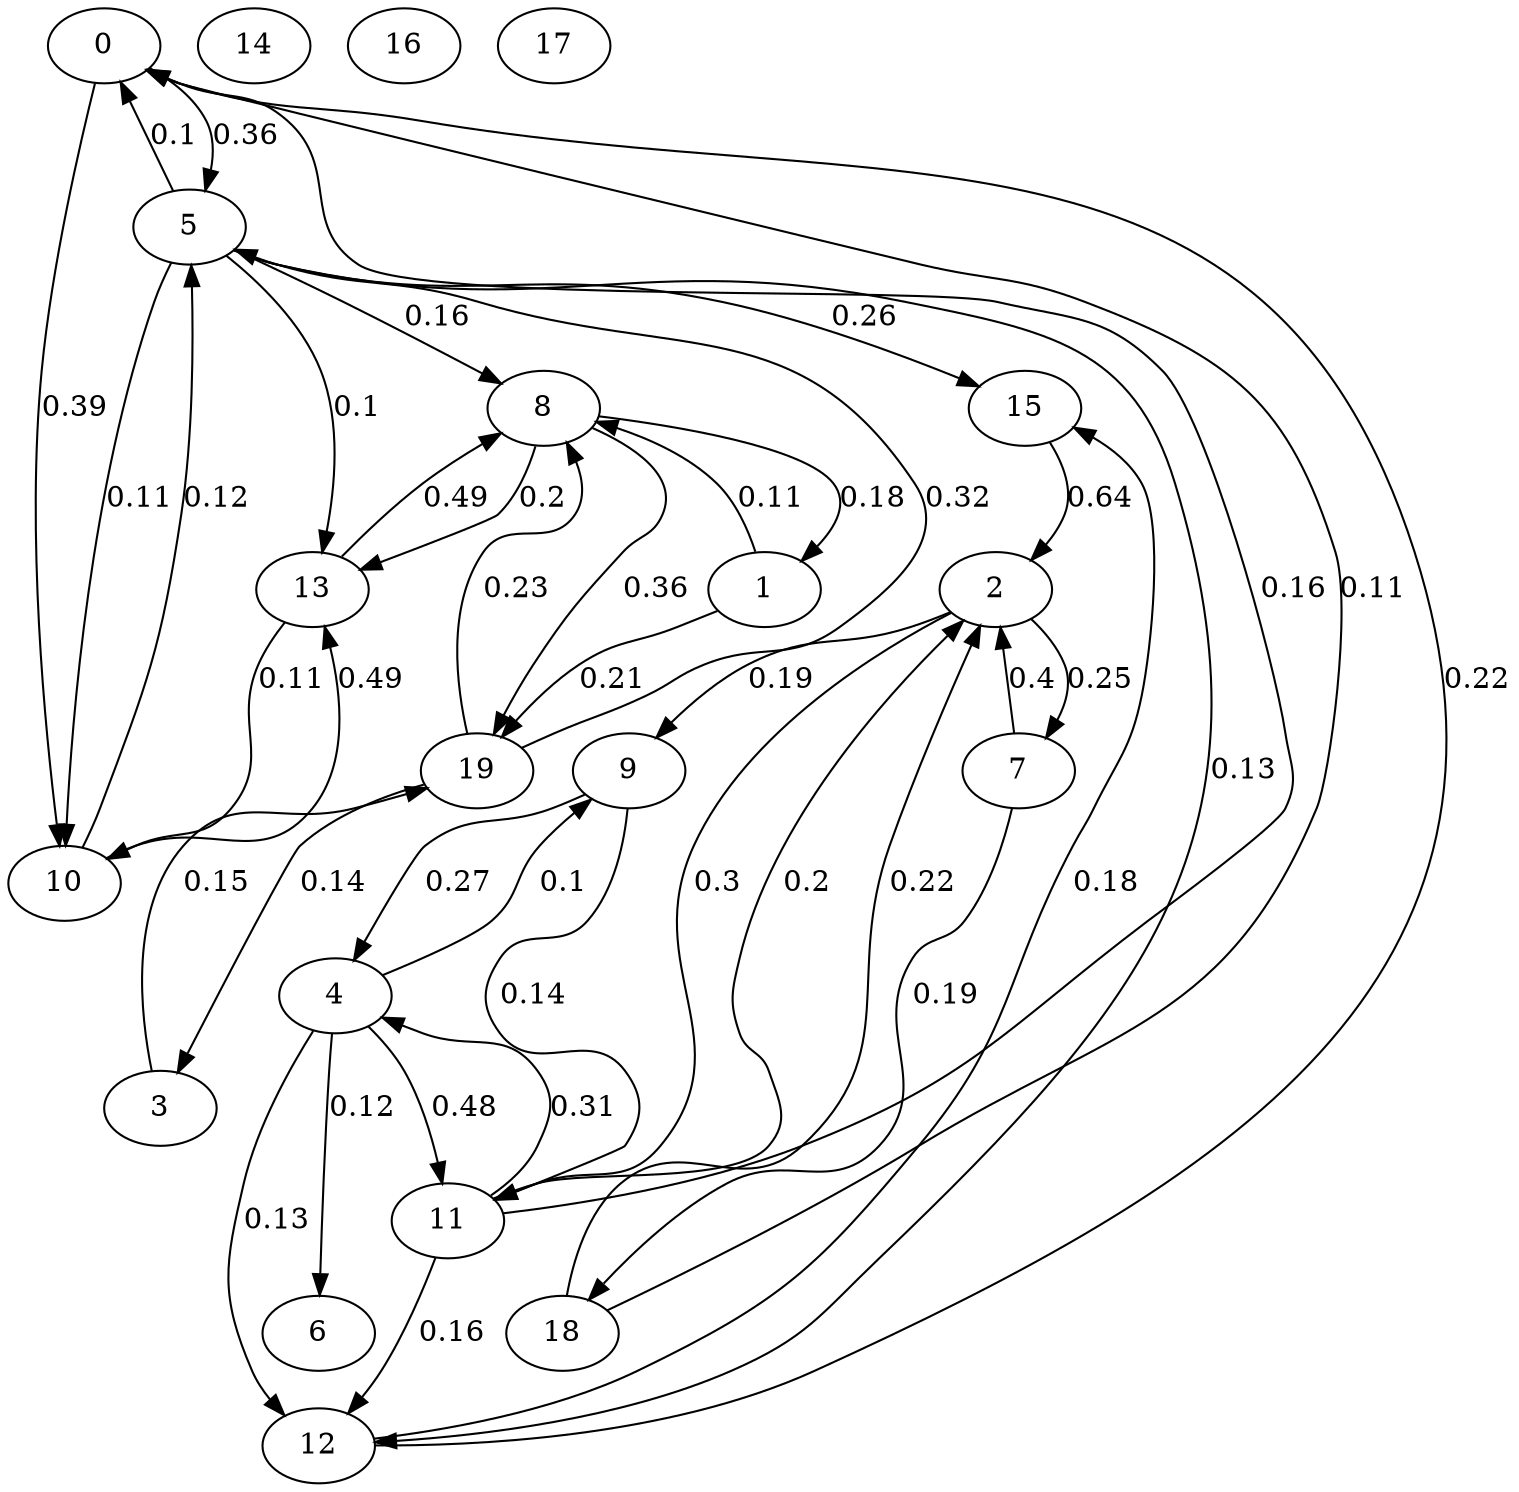 digraph  {
0;
1;
2;
3;
4;
5;
6;
7;
8;
9;
10;
11;
12;
13;
14;
15;
16;
17;
18;
19;
5;
0;
11;
12;
18;
8;
1;
7;
2;
15;
19;
3;
9;
4;
10;
6;
13;
5 -> 0  [key=0, label="0.1", weight="0.1"];
5 -> 8  [key=0, label="0.16", weight="0.16"];
5 -> 10  [key=0, label="0.11", weight="0.11"];
5 -> 12  [key=0, label="0.13", weight="0.13"];
5 -> 13  [key=0, label="0.1", weight="0.1"];
5 -> 15  [key=0, label="0.26", weight="0.26"];
0 -> 5  [key=0, label="0.36", weight="0.36"];
0 -> 10  [key=0, label="0.39", weight="0.39"];
11 -> 0  [key=0, label="0.16", weight="0.16"];
11 -> 2  [key=0, label="0.2", weight="0.2"];
11 -> 4  [key=0, label="0.31", weight="0.31"];
11 -> 12  [key=0, label="0.16", weight="0.16"];
12 -> 0  [key=0, label="0.22", weight="0.22"];
12 -> 15  [key=0, label="0.18", weight="0.18"];
18 -> 0  [key=0, label="0.11", weight="0.11"];
18 -> 2  [key=0, label="0.22", weight="0.22"];
8 -> 1  [key=0, label="0.18", weight="0.18"];
8 -> 13  [key=0, label="0.2", weight="0.2"];
8 -> 19  [key=0, label="0.36", weight="0.36"];
1 -> 8  [key=0, label="0.11", weight="0.11"];
1 -> 19  [key=0, label="0.21", weight="0.21"];
7 -> 2  [key=0, label="0.4", weight="0.4"];
7 -> 18  [key=0, label="0.19", weight="0.19"];
2 -> 7  [key=0, label="0.25", weight="0.25"];
2 -> 9  [key=0, label="0.19", weight="0.19"];
2 -> 11  [key=0, label="0.3", weight="0.3"];
15 -> 2  [key=0, label="0.64", weight="0.64"];
19 -> 3  [key=0, label="0.14", weight="0.14"];
19 -> 5  [key=0, label="0.32", weight="0.32"];
19 -> 8  [key=0, label="0.23", weight="0.23"];
3 -> 19  [key=0, label="0.15", weight="0.15"];
9 -> 4  [key=0, label="0.27", weight="0.27"];
9 -> 11  [key=0, label="0.14", weight="0.14"];
4 -> 6  [key=0, label="0.12", weight="0.12"];
4 -> 9  [key=0, label="0.1", weight="0.1"];
4 -> 11  [key=0, label="0.48", weight="0.48"];
4 -> 12  [key=0, label="0.13", weight="0.13"];
10 -> 5  [key=0, label="0.12", weight="0.12"];
10 -> 13  [key=0, label="0.49", weight="0.49"];
13 -> 8  [key=0, label="0.49", weight="0.49"];
13 -> 10  [key=0, label="0.11", weight="0.11"];
}
